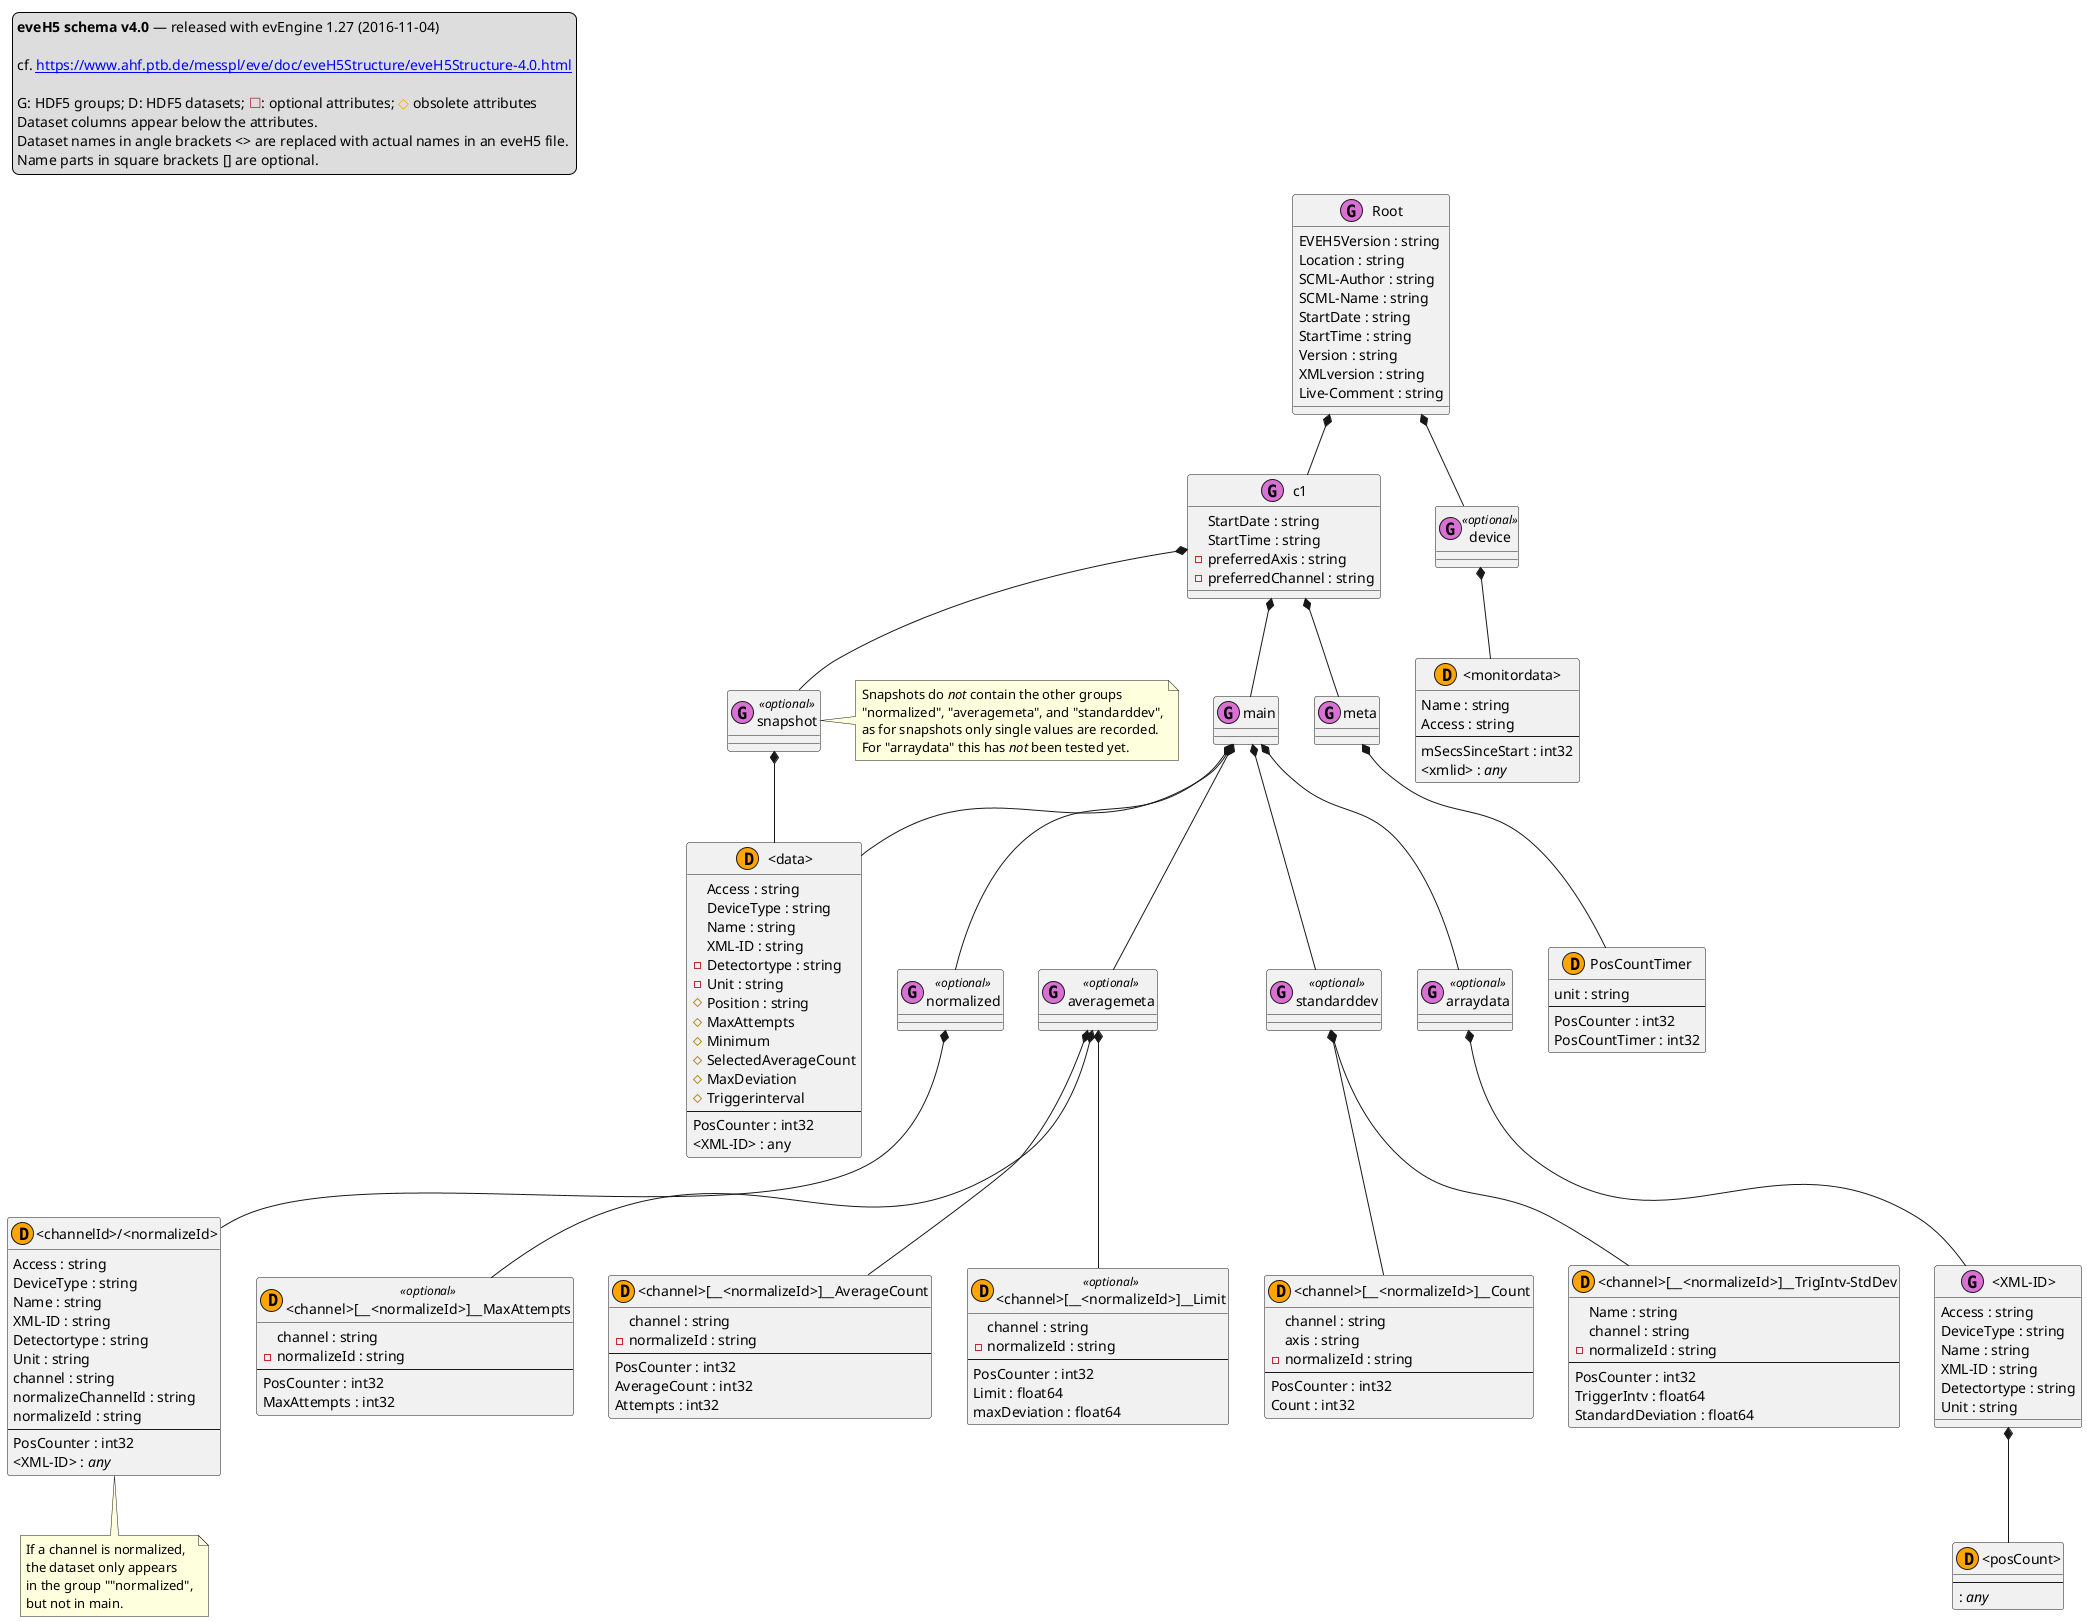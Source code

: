 @startuml
'https://plantuml.com/class-diagram

legend top left
    **eveH5 schema v4.0** <U+2014> released with evEngine 1.27 (2016-11-04)

    cf. [[https://www.ahf.ptb.de/messpl/eve/doc/eveH5Structure/eveH5Structure-4.0.html]]

    G: HDF5 groups; D: HDF5 datasets; <color:#firebrick><U+2610></color>: optional attributes; <color:orange><U+25C7></color> obsolete attributes
    Dataset columns appear below the attributes.
    Dataset names in angle brackets <> are replaced with actual names in an eveH5 file.
    Name parts in square brackets [] are optional.
endlegend

class Root << (G,orchid) >> {
    EVEH5Version : string
    Location : string
    SCML-Author : string
    SCML-Name : string
    StartDate : string
    StartTime : string
    Version : string
    XMLversion : string
    Live-Comment : string
}

Root *-- c1
Root *-- device

class c1 << (G,orchid) >> {
    StartDate : string
    StartTime : string
    - preferredAxis : string
    - preferredChannel : string
}

c1 *-- main
c1 *-- snapshot
c1 *-- meta

class device << (G,orchid) >> <<optional>> {
}

device *-- "<monitordata>"

class main << (G,orchid) >> {}

main *-- "<data>"
main *-- normalized
main *-- averagemeta
main *-- standarddev
main *-- arraydata

class snapshot << (G,orchid) >> <<optional>> {}

snapshot *-- "<data>"

note right of snapshot
    Snapshots do //not// contain the other groups
    "normalized", "averagemeta", and "standarddev",
    as for snapshots only single values are recorded.
    For "arraydata" this has //not// been tested yet.
endnote

class meta << (G,orchid) >> {}

meta *-- PosCountTimer

class "<data>" << (D,orange) >> {
    Access : string
    DeviceType : string
    Name : string
    XML-ID : string
    - Detectortype : string
    - Unit : string
    # Position : string
    # MaxAttempts
    # Minimum
    # SelectedAverageCount
    # MaxDeviation
    # Triggerinterval
    --
    PosCounter : int32
    <XML-ID> : any
}

class normalized << (G,orchid) >> <<optional>> {}

normalized *-- "<channelId>/<normalizeId>"

class "<channelId>/<normalizeId>" << (D,orange) >> {
    Access : string
    DeviceType : string
    Name : string
    XML-ID : string
    Detectortype : string
    Unit : string
    channel : string
    normalizeChannelId : string
    normalizeId : string
    --
    PosCounter : int32
    <XML-ID> : <i>any</i>
}

note bottom of "<channelId>/<normalizeId>"
    If a channel is normalized,
    the dataset only appears
    in the group ""normalized",
    but not in main.
end note

class averagemeta << (G,orchid) >> <<optional>> {}

averagemeta *-- "<channel>[__<normalizeId>]__MaxAttempts"
averagemeta *-- "<channel>[__<normalizeId>]__AverageCount"
averagemeta *-- "<channel>[__<normalizeId>]__Limit"

class "<channel>[__<normalizeId>]__MaxAttempts" << (D,orange) >> <<optional>> {
    channel : string
    - normalizeId : string
    --
    PosCounter : int32
    MaxAttempts : int32
}

class "<channel>[__<normalizeId>]__AverageCount" << (D,orange) >> {
    channel : string
    - normalizeId : string
    --
    PosCounter : int32
    AverageCount : int32
    Attempts : int32
}

class "<channel>[__<normalizeId>]__Limit" << (D,orange) >> <<optional>> {
    channel : string
    - normalizeId : string
    --
    PosCounter : int32
    Limit : float64
    maxDeviation : float64
}

class standarddev << (G,orchid) >> <<optional>> {}

standarddev *-- "<channel>[__<normalizeId>]__Count"
standarddev *-- "<channel>[__<normalizeId>]__TrigIntv-StdDev"

class "<channel>[__<normalizeId>]__Count" << (D,orange) >> {
    channel : string
    axis : string
    - normalizeId : string
    --
    PosCounter : int32
    Count : int32
}

class "<channel>[__<normalizeId>]__TrigIntv-StdDev" << (D,orange) >> {
    Name : string
    channel : string
    - normalizeId : string
    --
    PosCounter : int32
    TriggerIntv : float64
    StandardDeviation : float64
}

class arraydata << (G,orchid) >> <<optional>> {}

arraydata *-- "<XML-ID>"

class "<XML-ID>" << (G,orchid) >> {
    Access : string
    DeviceType : string
    Name : string
    XML-ID : string
    Detectortype : string
    Unit : string
}

"<XML-ID>" *-- "<posCount>"

class "<posCount>" << (D,orange) >> {
  --
  : <i>any</i>
}

class PosCountTimer << (D,orange) >> {
    unit : string
    --
    PosCounter : int32
    PosCountTimer : int32
}

class "<monitordata>" << (D,orange) >> {
    Name : string
    Access : string
    --
    mSecsSinceStart : int32
    <xmlid> : <i>any</i>
}

@enduml
